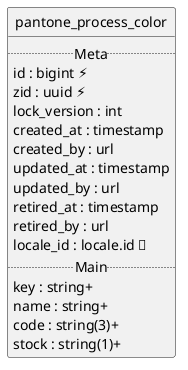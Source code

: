 @startuml uml
skinparam monochrome true
skinparam linetype ortho
hide circle

entity pantone_process_color {
  .. Meta ..
  id : bigint ⚡
  zid : uuid ⚡
  lock_version : int
  created_at : timestamp
  created_by : url
  updated_at : timestamp
  updated_by : url
  retired_at : timestamp
  retired_by : url
  locale_id : locale.id 🔑
  .. Main ..
  key : string+
  name : string+
  code : string(3)+
  stock : string(1)+
}

@enduml
